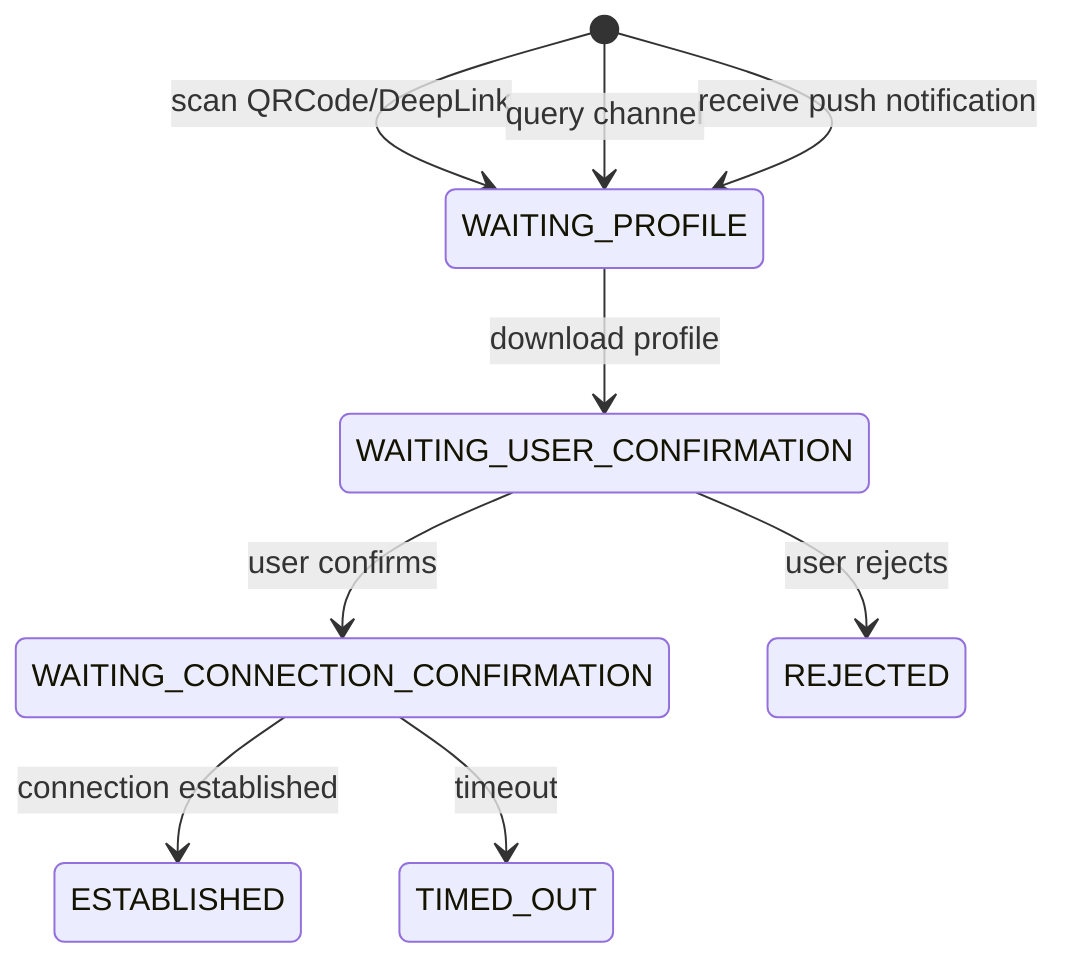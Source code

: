 stateDiagram
  S1: WAITING_PROFILE
  S2: WAITING_USER_CONFIRMATION
  S3: WAITING_CONNECTION_CONFIRMATION
  S4: TIMED_OUT
  S6: ESTABLISHED
  S8: REJECTED

  [*] --> S1: scan QRCode/DeepLink
  [*] --> S1: query channel
  [*] --> S1: receive push notification
  S1 --> S2: download profile
  S2 --> S3: user confirms
  S2 --> S8: user rejects
  S3 --> S6: connection established
  S3 --> S4: timeout